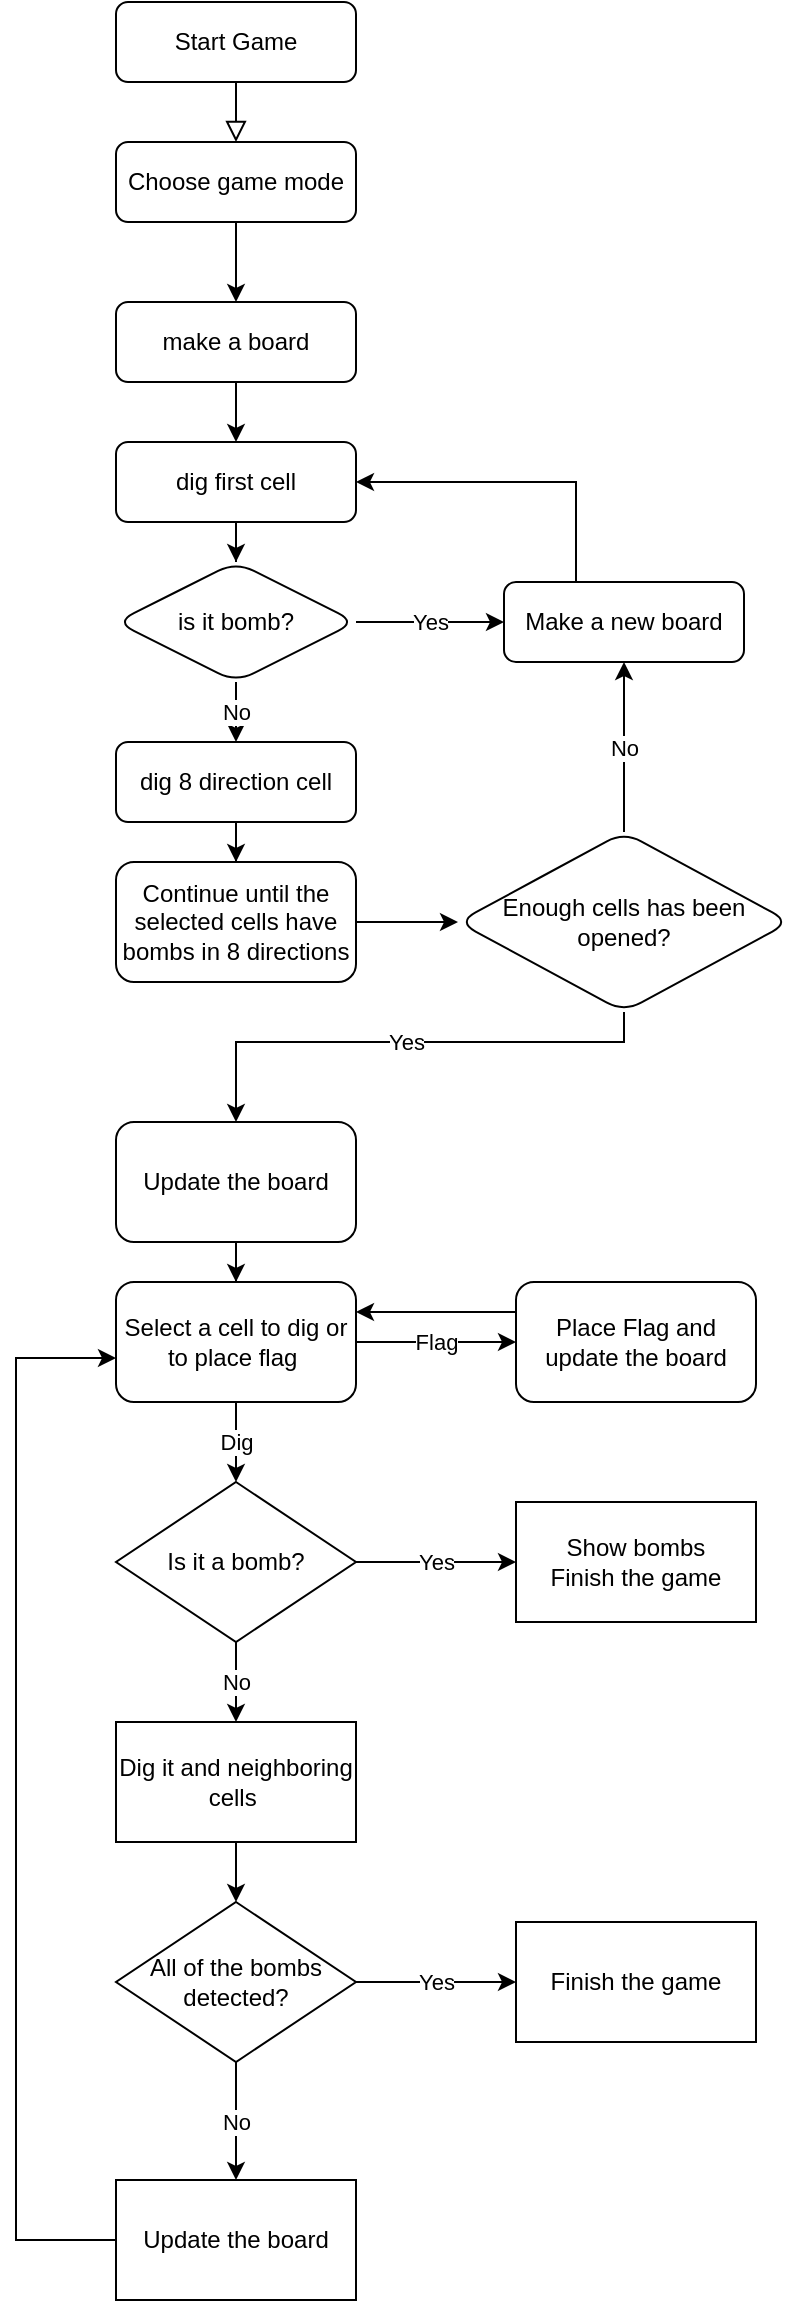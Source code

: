 <mxfile version="17.2.4" type="github">
  <diagram id="C5RBs43oDa-KdzZeNtuy" name="Page-1">
    <mxGraphModel dx="1398" dy="646" grid="1" gridSize="10" guides="1" tooltips="1" connect="1" arrows="1" fold="1" page="1" pageScale="1" pageWidth="827" pageHeight="1169" math="0" shadow="0">
      <root>
        <mxCell id="WIyWlLk6GJQsqaUBKTNV-0" />
        <mxCell id="WIyWlLk6GJQsqaUBKTNV-1" parent="WIyWlLk6GJQsqaUBKTNV-0" />
        <mxCell id="WIyWlLk6GJQsqaUBKTNV-2" value="" style="rounded=0;html=1;jettySize=auto;orthogonalLoop=1;fontSize=11;endArrow=block;endFill=0;endSize=8;strokeWidth=1;shadow=0;labelBackgroundColor=none;edgeStyle=orthogonalEdgeStyle;" parent="WIyWlLk6GJQsqaUBKTNV-1" source="WIyWlLk6GJQsqaUBKTNV-3" target="IKgTBr2gHRtP3Sj3UkmN-0" edge="1">
          <mxGeometry relative="1" as="geometry">
            <mxPoint x="220" y="170" as="targetPoint" />
          </mxGeometry>
        </mxCell>
        <mxCell id="WIyWlLk6GJQsqaUBKTNV-3" value="Start Game" style="rounded=1;whiteSpace=wrap;html=1;fontSize=12;glass=0;strokeWidth=1;shadow=0;" parent="WIyWlLk6GJQsqaUBKTNV-1" vertex="1">
          <mxGeometry x="160" y="80" width="120" height="40" as="geometry" />
        </mxCell>
        <mxCell id="IKgTBr2gHRtP3Sj3UkmN-7" value="" style="edgeStyle=orthogonalEdgeStyle;rounded=0;orthogonalLoop=1;jettySize=auto;html=1;" edge="1" parent="WIyWlLk6GJQsqaUBKTNV-1" source="IKgTBr2gHRtP3Sj3UkmN-0" target="IKgTBr2gHRtP3Sj3UkmN-6">
          <mxGeometry relative="1" as="geometry" />
        </mxCell>
        <mxCell id="IKgTBr2gHRtP3Sj3UkmN-0" value="Choose game mode" style="rounded=1;whiteSpace=wrap;html=1;" vertex="1" parent="WIyWlLk6GJQsqaUBKTNV-1">
          <mxGeometry x="160" y="150" width="120" height="40" as="geometry" />
        </mxCell>
        <mxCell id="IKgTBr2gHRtP3Sj3UkmN-9" value="" style="edgeStyle=orthogonalEdgeStyle;rounded=0;orthogonalLoop=1;jettySize=auto;html=1;" edge="1" parent="WIyWlLk6GJQsqaUBKTNV-1" source="IKgTBr2gHRtP3Sj3UkmN-6" target="IKgTBr2gHRtP3Sj3UkmN-8">
          <mxGeometry relative="1" as="geometry" />
        </mxCell>
        <mxCell id="IKgTBr2gHRtP3Sj3UkmN-6" value="make a board" style="whiteSpace=wrap;html=1;rounded=1;" vertex="1" parent="WIyWlLk6GJQsqaUBKTNV-1">
          <mxGeometry x="160" y="230" width="120" height="40" as="geometry" />
        </mxCell>
        <mxCell id="IKgTBr2gHRtP3Sj3UkmN-11" value="" style="edgeStyle=orthogonalEdgeStyle;rounded=0;orthogonalLoop=1;jettySize=auto;html=1;" edge="1" parent="WIyWlLk6GJQsqaUBKTNV-1" source="IKgTBr2gHRtP3Sj3UkmN-8" target="IKgTBr2gHRtP3Sj3UkmN-10">
          <mxGeometry relative="1" as="geometry" />
        </mxCell>
        <mxCell id="IKgTBr2gHRtP3Sj3UkmN-8" value="dig first cell" style="whiteSpace=wrap;html=1;rounded=1;" vertex="1" parent="WIyWlLk6GJQsqaUBKTNV-1">
          <mxGeometry x="160" y="300" width="120" height="40" as="geometry" />
        </mxCell>
        <mxCell id="IKgTBr2gHRtP3Sj3UkmN-14" value="No" style="edgeStyle=orthogonalEdgeStyle;rounded=0;orthogonalLoop=1;jettySize=auto;html=1;" edge="1" parent="WIyWlLk6GJQsqaUBKTNV-1" source="IKgTBr2gHRtP3Sj3UkmN-10" target="IKgTBr2gHRtP3Sj3UkmN-13">
          <mxGeometry relative="1" as="geometry" />
        </mxCell>
        <mxCell id="IKgTBr2gHRtP3Sj3UkmN-17" value="Yes" style="edgeStyle=orthogonalEdgeStyle;rounded=0;orthogonalLoop=1;jettySize=auto;html=1;" edge="1" parent="WIyWlLk6GJQsqaUBKTNV-1" source="IKgTBr2gHRtP3Sj3UkmN-10" target="IKgTBr2gHRtP3Sj3UkmN-16">
          <mxGeometry relative="1" as="geometry" />
        </mxCell>
        <mxCell id="IKgTBr2gHRtP3Sj3UkmN-10" value="is it bomb?" style="rhombus;whiteSpace=wrap;html=1;rounded=1;" vertex="1" parent="WIyWlLk6GJQsqaUBKTNV-1">
          <mxGeometry x="160" y="360" width="120" height="60" as="geometry" />
        </mxCell>
        <mxCell id="IKgTBr2gHRtP3Sj3UkmN-12" style="edgeStyle=orthogonalEdgeStyle;rounded=0;orthogonalLoop=1;jettySize=auto;html=1;exitX=0.5;exitY=1;exitDx=0;exitDy=0;" edge="1" parent="WIyWlLk6GJQsqaUBKTNV-1" source="IKgTBr2gHRtP3Sj3UkmN-0" target="IKgTBr2gHRtP3Sj3UkmN-0">
          <mxGeometry relative="1" as="geometry" />
        </mxCell>
        <mxCell id="IKgTBr2gHRtP3Sj3UkmN-20" value="" style="edgeStyle=orthogonalEdgeStyle;rounded=0;orthogonalLoop=1;jettySize=auto;html=1;" edge="1" parent="WIyWlLk6GJQsqaUBKTNV-1" source="IKgTBr2gHRtP3Sj3UkmN-13" target="IKgTBr2gHRtP3Sj3UkmN-19">
          <mxGeometry relative="1" as="geometry" />
        </mxCell>
        <mxCell id="IKgTBr2gHRtP3Sj3UkmN-13" value="dig 8 direction cell" style="whiteSpace=wrap;html=1;rounded=1;" vertex="1" parent="WIyWlLk6GJQsqaUBKTNV-1">
          <mxGeometry x="160" y="450" width="120" height="40" as="geometry" />
        </mxCell>
        <mxCell id="IKgTBr2gHRtP3Sj3UkmN-18" style="edgeStyle=orthogonalEdgeStyle;rounded=0;orthogonalLoop=1;jettySize=auto;html=1;entryX=1;entryY=0.5;entryDx=0;entryDy=0;" edge="1" parent="WIyWlLk6GJQsqaUBKTNV-1" source="IKgTBr2gHRtP3Sj3UkmN-16" target="IKgTBr2gHRtP3Sj3UkmN-8">
          <mxGeometry relative="1" as="geometry">
            <mxPoint x="390" y="330" as="targetPoint" />
            <Array as="points">
              <mxPoint x="390" y="320" />
            </Array>
          </mxGeometry>
        </mxCell>
        <mxCell id="IKgTBr2gHRtP3Sj3UkmN-16" value="Make a new board" style="whiteSpace=wrap;html=1;rounded=1;" vertex="1" parent="WIyWlLk6GJQsqaUBKTNV-1">
          <mxGeometry x="354" y="370" width="120" height="40" as="geometry" />
        </mxCell>
        <mxCell id="IKgTBr2gHRtP3Sj3UkmN-22" value="" style="edgeStyle=orthogonalEdgeStyle;rounded=0;orthogonalLoop=1;jettySize=auto;html=1;" edge="1" parent="WIyWlLk6GJQsqaUBKTNV-1" source="IKgTBr2gHRtP3Sj3UkmN-19" target="IKgTBr2gHRtP3Sj3UkmN-21">
          <mxGeometry relative="1" as="geometry" />
        </mxCell>
        <mxCell id="IKgTBr2gHRtP3Sj3UkmN-19" value="Continue until the selected cells have bombs in 8 directions" style="whiteSpace=wrap;html=1;rounded=1;" vertex="1" parent="WIyWlLk6GJQsqaUBKTNV-1">
          <mxGeometry x="160" y="510" width="120" height="60" as="geometry" />
        </mxCell>
        <mxCell id="IKgTBr2gHRtP3Sj3UkmN-23" value="No" style="edgeStyle=orthogonalEdgeStyle;rounded=0;orthogonalLoop=1;jettySize=auto;html=1;" edge="1" parent="WIyWlLk6GJQsqaUBKTNV-1" source="IKgTBr2gHRtP3Sj3UkmN-21" target="IKgTBr2gHRtP3Sj3UkmN-16">
          <mxGeometry relative="1" as="geometry" />
        </mxCell>
        <mxCell id="IKgTBr2gHRtP3Sj3UkmN-27" value="Yes" style="edgeStyle=orthogonalEdgeStyle;rounded=0;orthogonalLoop=1;jettySize=auto;html=1;" edge="1" parent="WIyWlLk6GJQsqaUBKTNV-1" source="IKgTBr2gHRtP3Sj3UkmN-21" target="IKgTBr2gHRtP3Sj3UkmN-26">
          <mxGeometry relative="1" as="geometry">
            <Array as="points">
              <mxPoint x="414" y="600" />
              <mxPoint x="220" y="600" />
            </Array>
          </mxGeometry>
        </mxCell>
        <mxCell id="IKgTBr2gHRtP3Sj3UkmN-21" value="Enough cells has been opened?" style="rhombus;whiteSpace=wrap;html=1;rounded=1;" vertex="1" parent="WIyWlLk6GJQsqaUBKTNV-1">
          <mxGeometry x="331" y="495" width="166" height="90" as="geometry" />
        </mxCell>
        <mxCell id="IKgTBr2gHRtP3Sj3UkmN-29" value="" style="edgeStyle=orthogonalEdgeStyle;rounded=0;orthogonalLoop=1;jettySize=auto;html=1;" edge="1" parent="WIyWlLk6GJQsqaUBKTNV-1" source="IKgTBr2gHRtP3Sj3UkmN-26" target="IKgTBr2gHRtP3Sj3UkmN-28">
          <mxGeometry relative="1" as="geometry" />
        </mxCell>
        <mxCell id="IKgTBr2gHRtP3Sj3UkmN-26" value="Update the board" style="whiteSpace=wrap;html=1;rounded=1;" vertex="1" parent="WIyWlLk6GJQsqaUBKTNV-1">
          <mxGeometry x="160" y="640" width="120" height="60" as="geometry" />
        </mxCell>
        <mxCell id="IKgTBr2gHRtP3Sj3UkmN-31" value="Flag" style="edgeStyle=orthogonalEdgeStyle;rounded=0;orthogonalLoop=1;jettySize=auto;html=1;" edge="1" parent="WIyWlLk6GJQsqaUBKTNV-1" source="IKgTBr2gHRtP3Sj3UkmN-28" target="IKgTBr2gHRtP3Sj3UkmN-30">
          <mxGeometry relative="1" as="geometry" />
        </mxCell>
        <mxCell id="IKgTBr2gHRtP3Sj3UkmN-37" value="Dig" style="edgeStyle=orthogonalEdgeStyle;rounded=0;orthogonalLoop=1;jettySize=auto;html=1;entryX=0.5;entryY=0;entryDx=0;entryDy=0;" edge="1" parent="WIyWlLk6GJQsqaUBKTNV-1" source="IKgTBr2gHRtP3Sj3UkmN-28" target="IKgTBr2gHRtP3Sj3UkmN-42">
          <mxGeometry relative="1" as="geometry">
            <mxPoint x="220" y="820" as="targetPoint" />
          </mxGeometry>
        </mxCell>
        <mxCell id="IKgTBr2gHRtP3Sj3UkmN-28" value="Select a cell to dig or to place flag&amp;nbsp;" style="whiteSpace=wrap;html=1;rounded=1;" vertex="1" parent="WIyWlLk6GJQsqaUBKTNV-1">
          <mxGeometry x="160" y="720" width="120" height="60" as="geometry" />
        </mxCell>
        <mxCell id="IKgTBr2gHRtP3Sj3UkmN-32" style="edgeStyle=orthogonalEdgeStyle;rounded=0;orthogonalLoop=1;jettySize=auto;html=1;entryX=1;entryY=0.25;entryDx=0;entryDy=0;" edge="1" parent="WIyWlLk6GJQsqaUBKTNV-1" source="IKgTBr2gHRtP3Sj3UkmN-30" target="IKgTBr2gHRtP3Sj3UkmN-28">
          <mxGeometry relative="1" as="geometry">
            <Array as="points">
              <mxPoint x="330" y="735" />
              <mxPoint x="330" y="735" />
            </Array>
          </mxGeometry>
        </mxCell>
        <mxCell id="IKgTBr2gHRtP3Sj3UkmN-30" value="Place Flag and update the board" style="whiteSpace=wrap;html=1;rounded=1;" vertex="1" parent="WIyWlLk6GJQsqaUBKTNV-1">
          <mxGeometry x="360" y="720" width="120" height="60" as="geometry" />
        </mxCell>
        <mxCell id="IKgTBr2gHRtP3Sj3UkmN-45" value="Yes" style="edgeStyle=orthogonalEdgeStyle;rounded=0;orthogonalLoop=1;jettySize=auto;html=1;" edge="1" parent="WIyWlLk6GJQsqaUBKTNV-1" source="IKgTBr2gHRtP3Sj3UkmN-42" target="IKgTBr2gHRtP3Sj3UkmN-44">
          <mxGeometry relative="1" as="geometry" />
        </mxCell>
        <mxCell id="IKgTBr2gHRtP3Sj3UkmN-49" value="No" style="edgeStyle=orthogonalEdgeStyle;rounded=0;orthogonalLoop=1;jettySize=auto;html=1;" edge="1" parent="WIyWlLk6GJQsqaUBKTNV-1" source="IKgTBr2gHRtP3Sj3UkmN-42" target="IKgTBr2gHRtP3Sj3UkmN-48">
          <mxGeometry relative="1" as="geometry" />
        </mxCell>
        <mxCell id="IKgTBr2gHRtP3Sj3UkmN-42" value="Is it a bomb?" style="rhombus;whiteSpace=wrap;html=1;" vertex="1" parent="WIyWlLk6GJQsqaUBKTNV-1">
          <mxGeometry x="160" y="820" width="120" height="80" as="geometry" />
        </mxCell>
        <mxCell id="IKgTBr2gHRtP3Sj3UkmN-44" value="Show bombs &lt;br&gt;Finish the game" style="whiteSpace=wrap;html=1;" vertex="1" parent="WIyWlLk6GJQsqaUBKTNV-1">
          <mxGeometry x="360" y="830" width="120" height="60" as="geometry" />
        </mxCell>
        <mxCell id="IKgTBr2gHRtP3Sj3UkmN-53" value="" style="edgeStyle=orthogonalEdgeStyle;rounded=0;orthogonalLoop=1;jettySize=auto;html=1;" edge="1" parent="WIyWlLk6GJQsqaUBKTNV-1" source="IKgTBr2gHRtP3Sj3UkmN-48" target="IKgTBr2gHRtP3Sj3UkmN-52">
          <mxGeometry relative="1" as="geometry" />
        </mxCell>
        <mxCell id="IKgTBr2gHRtP3Sj3UkmN-48" value="Dig it and neighboring cells&amp;nbsp;" style="whiteSpace=wrap;html=1;" vertex="1" parent="WIyWlLk6GJQsqaUBKTNV-1">
          <mxGeometry x="160" y="940" width="120" height="60" as="geometry" />
        </mxCell>
        <mxCell id="IKgTBr2gHRtP3Sj3UkmN-55" value="Yes" style="edgeStyle=orthogonalEdgeStyle;rounded=0;orthogonalLoop=1;jettySize=auto;html=1;" edge="1" parent="WIyWlLk6GJQsqaUBKTNV-1" source="IKgTBr2gHRtP3Sj3UkmN-52" target="IKgTBr2gHRtP3Sj3UkmN-54">
          <mxGeometry relative="1" as="geometry" />
        </mxCell>
        <mxCell id="IKgTBr2gHRtP3Sj3UkmN-57" value="No" style="edgeStyle=orthogonalEdgeStyle;rounded=0;orthogonalLoop=1;jettySize=auto;html=1;" edge="1" parent="WIyWlLk6GJQsqaUBKTNV-1" source="IKgTBr2gHRtP3Sj3UkmN-52" target="IKgTBr2gHRtP3Sj3UkmN-56">
          <mxGeometry relative="1" as="geometry" />
        </mxCell>
        <mxCell id="IKgTBr2gHRtP3Sj3UkmN-52" value="All of the bombs detected?" style="rhombus;whiteSpace=wrap;html=1;" vertex="1" parent="WIyWlLk6GJQsqaUBKTNV-1">
          <mxGeometry x="160" y="1030" width="120" height="80" as="geometry" />
        </mxCell>
        <mxCell id="IKgTBr2gHRtP3Sj3UkmN-54" value="Finish the game" style="whiteSpace=wrap;html=1;" vertex="1" parent="WIyWlLk6GJQsqaUBKTNV-1">
          <mxGeometry x="360" y="1040" width="120" height="60" as="geometry" />
        </mxCell>
        <mxCell id="IKgTBr2gHRtP3Sj3UkmN-58" style="edgeStyle=orthogonalEdgeStyle;rounded=0;orthogonalLoop=1;jettySize=auto;html=1;" edge="1" parent="WIyWlLk6GJQsqaUBKTNV-1" source="IKgTBr2gHRtP3Sj3UkmN-56">
          <mxGeometry relative="1" as="geometry">
            <mxPoint x="160" y="758" as="targetPoint" />
            <Array as="points">
              <mxPoint x="110" y="1199" />
              <mxPoint x="110" y="758" />
            </Array>
          </mxGeometry>
        </mxCell>
        <mxCell id="IKgTBr2gHRtP3Sj3UkmN-56" value="Update the board" style="whiteSpace=wrap;html=1;" vertex="1" parent="WIyWlLk6GJQsqaUBKTNV-1">
          <mxGeometry x="160" y="1169" width="120" height="60" as="geometry" />
        </mxCell>
      </root>
    </mxGraphModel>
  </diagram>
</mxfile>

